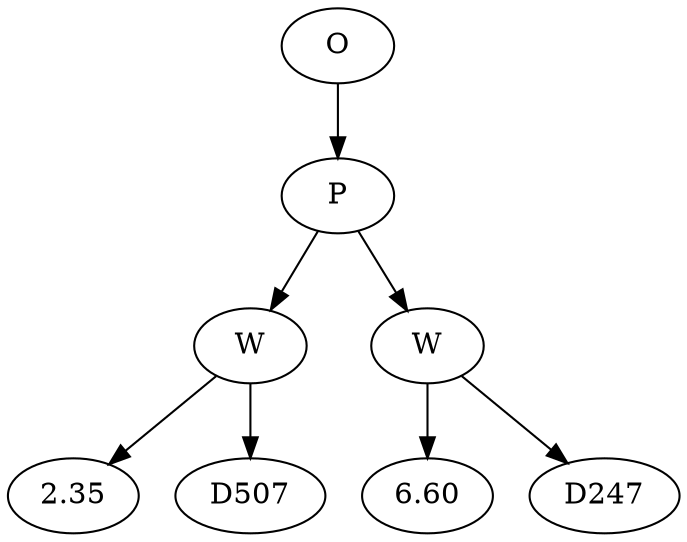 // Tree
digraph {
	3065595 [label=O]
	3065596 [label=P]
	3065595 -> 3065596
	3065597 [label=W]
	3065596 -> 3065597
	3065598 [label=2.35]
	3065597 -> 3065598
	3065599 [label=D507]
	3065597 -> 3065599
	3065600 [label=W]
	3065596 -> 3065600
	3065601 [label=6.60]
	3065600 -> 3065601
	3065602 [label=D247]
	3065600 -> 3065602
}
